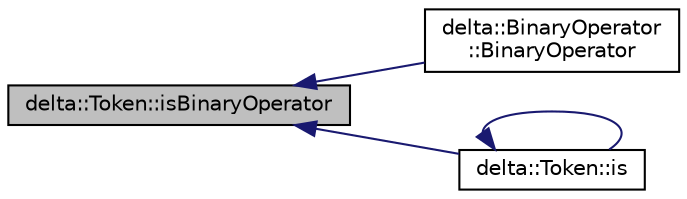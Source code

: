 digraph "delta::Token::isBinaryOperator"
{
  edge [fontname="Helvetica",fontsize="10",labelfontname="Helvetica",labelfontsize="10"];
  node [fontname="Helvetica",fontsize="10",shape=record];
  rankdir="LR";
  Node19 [label="delta::Token::isBinaryOperator",height=0.2,width=0.4,color="black", fillcolor="grey75", style="filled", fontcolor="black"];
  Node19 -> Node20 [dir="back",color="midnightblue",fontsize="10",style="solid",fontname="Helvetica"];
  Node20 [label="delta::BinaryOperator\l::BinaryOperator",height=0.2,width=0.4,color="black", fillcolor="white", style="filled",URL="$structdelta_1_1_binary_operator.html#a7538d2eb4a7a7647c56189fbeed7376d"];
  Node19 -> Node21 [dir="back",color="midnightblue",fontsize="10",style="solid",fontname="Helvetica"];
  Node21 [label="delta::Token::is",height=0.2,width=0.4,color="black", fillcolor="white", style="filled",URL="$structdelta_1_1_token.html#ada52d2e13d06ef1036a3c5b409617a32"];
  Node21 -> Node21 [dir="back",color="midnightblue",fontsize="10",style="solid",fontname="Helvetica"];
}
